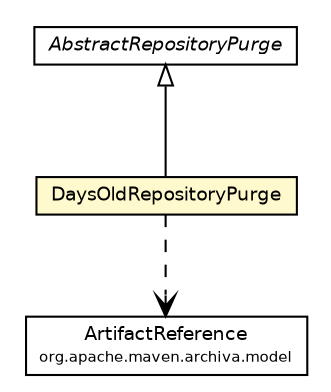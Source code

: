 #!/usr/local/bin/dot
#
# Class diagram 
# Generated by UmlGraph version 4.6 (http://www.spinellis.gr/sw/umlgraph)
#

digraph G {
	edge [fontname="Helvetica",fontsize=10,labelfontname="Helvetica",labelfontsize=10];
	node [fontname="Helvetica",fontsize=10,shape=plaintext];
	// org.apache.maven.archiva.consumers.core.repository.DaysOldRepositoryPurge
	c81055 [label=<<table border="0" cellborder="1" cellspacing="0" cellpadding="2" port="p" bgcolor="lemonChiffon" href="./DaysOldRepositoryPurge.html">
		<tr><td><table border="0" cellspacing="0" cellpadding="1">
			<tr><td> DaysOldRepositoryPurge </td></tr>
		</table></td></tr>
		</table>>, fontname="Helvetica", fontcolor="black", fontsize=9.0];
	// org.apache.maven.archiva.consumers.core.repository.AbstractRepositoryPurge
	c81058 [label=<<table border="0" cellborder="1" cellspacing="0" cellpadding="2" port="p" href="./AbstractRepositoryPurge.html">
		<tr><td><table border="0" cellspacing="0" cellpadding="1">
			<tr><td><font face="Helvetica-Oblique"> AbstractRepositoryPurge </font></td></tr>
		</table></td></tr>
		</table>>, fontname="Helvetica", fontcolor="black", fontsize=9.0];
	//org.apache.maven.archiva.consumers.core.repository.DaysOldRepositoryPurge extends org.apache.maven.archiva.consumers.core.repository.AbstractRepositoryPurge
	c81058:p -> c81055:p [dir=back,arrowtail=empty];
	// org.apache.maven.archiva.consumers.core.repository.DaysOldRepositoryPurge DEPEND org.apache.maven.archiva.model.ArtifactReference
	c81055:p -> c81285:p [taillabel="", label="", headlabel="", fontname="Helvetica", fontcolor="black", fontsize=10.0, color="black", arrowhead=open, style=dashed];
	// org.apache.maven.archiva.model.ArtifactReference
	c81285 [label=<<table border="0" cellborder="1" cellspacing="0" cellpadding="2" port="p" href="http://java.sun.com/j2se/1.4.2/docs/api/org/apache/maven/archiva/model/ArtifactReference.html">
		<tr><td><table border="0" cellspacing="0" cellpadding="1">
			<tr><td> ArtifactReference </td></tr>
			<tr><td><font point-size="7.0"> org.apache.maven.archiva.model </font></td></tr>
		</table></td></tr>
		</table>>, fontname="Helvetica", fontcolor="black", fontsize=9.0];
}

